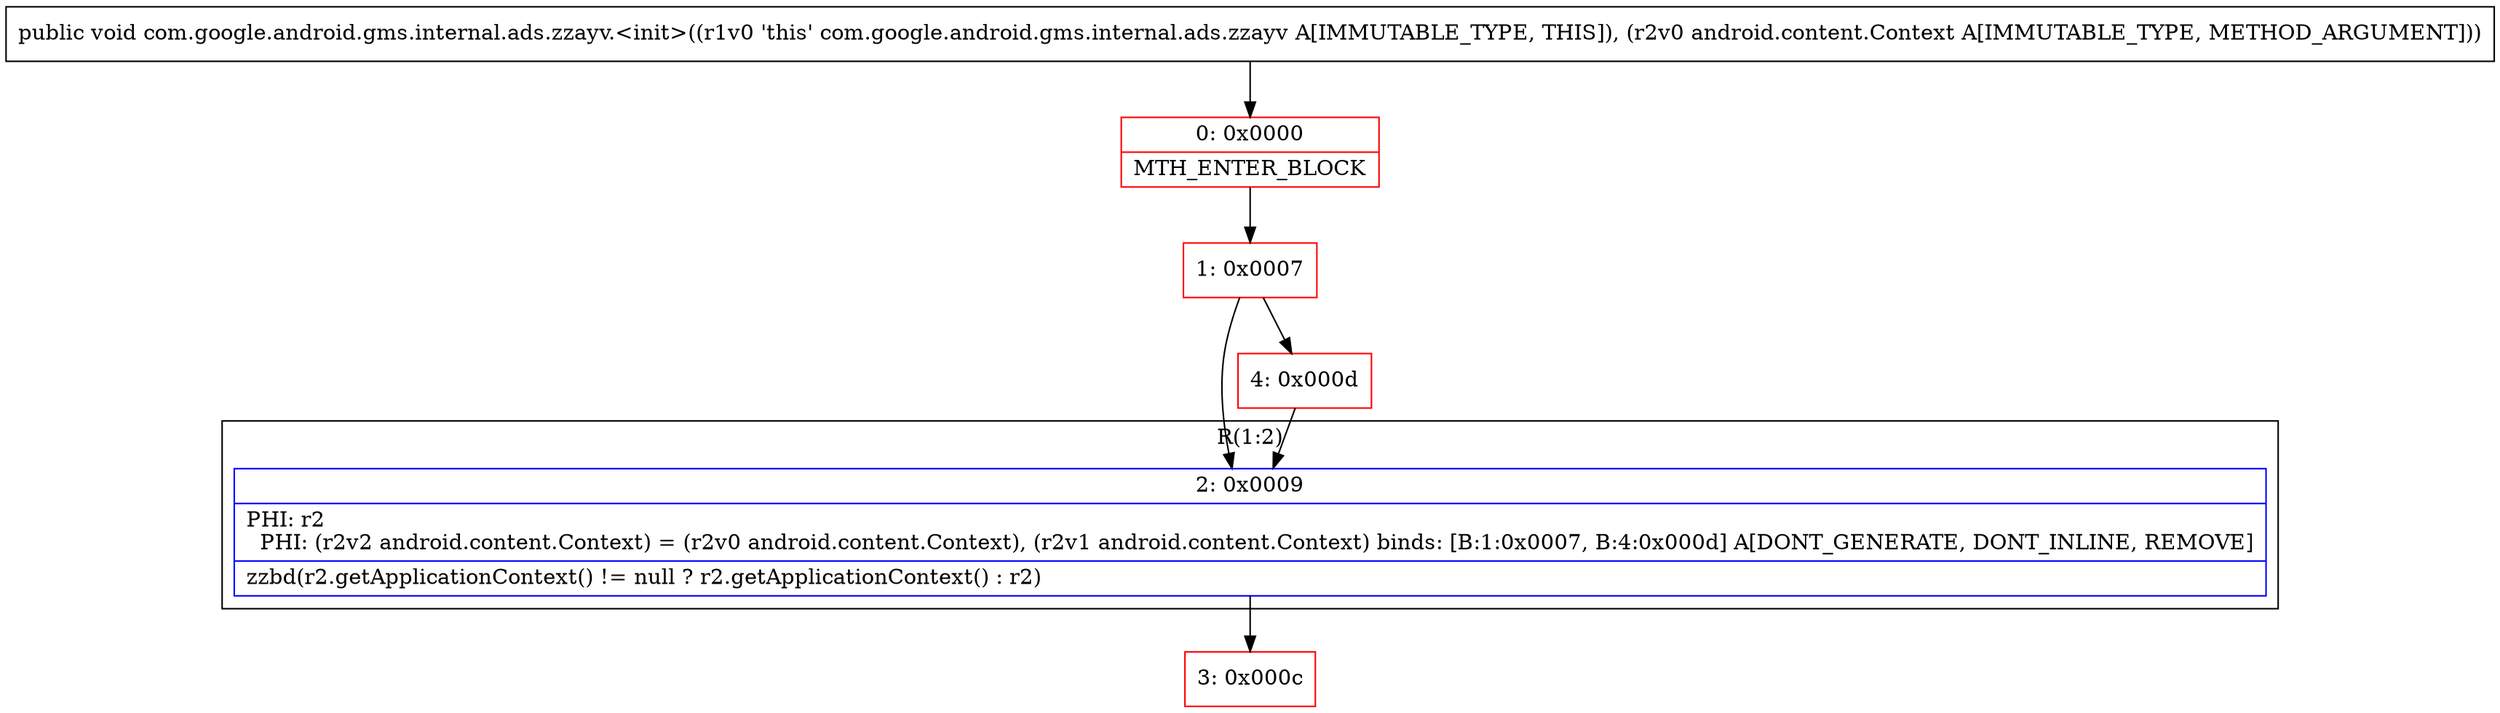 digraph "CFG forcom.google.android.gms.internal.ads.zzayv.\<init\>(Landroid\/content\/Context;)V" {
subgraph cluster_Region_1494968797 {
label = "R(1:2)";
node [shape=record,color=blue];
Node_2 [shape=record,label="{2\:\ 0x0009|PHI: r2 \l  PHI: (r2v2 android.content.Context) = (r2v0 android.content.Context), (r2v1 android.content.Context) binds: [B:1:0x0007, B:4:0x000d] A[DONT_GENERATE, DONT_INLINE, REMOVE]\l|zzbd(r2.getApplicationContext() != null ? r2.getApplicationContext() : r2)\l}"];
}
Node_0 [shape=record,color=red,label="{0\:\ 0x0000|MTH_ENTER_BLOCK\l}"];
Node_1 [shape=record,color=red,label="{1\:\ 0x0007}"];
Node_3 [shape=record,color=red,label="{3\:\ 0x000c}"];
Node_4 [shape=record,color=red,label="{4\:\ 0x000d}"];
MethodNode[shape=record,label="{public void com.google.android.gms.internal.ads.zzayv.\<init\>((r1v0 'this' com.google.android.gms.internal.ads.zzayv A[IMMUTABLE_TYPE, THIS]), (r2v0 android.content.Context A[IMMUTABLE_TYPE, METHOD_ARGUMENT])) }"];
MethodNode -> Node_0;
Node_2 -> Node_3;
Node_0 -> Node_1;
Node_1 -> Node_2;
Node_1 -> Node_4;
Node_4 -> Node_2;
}

